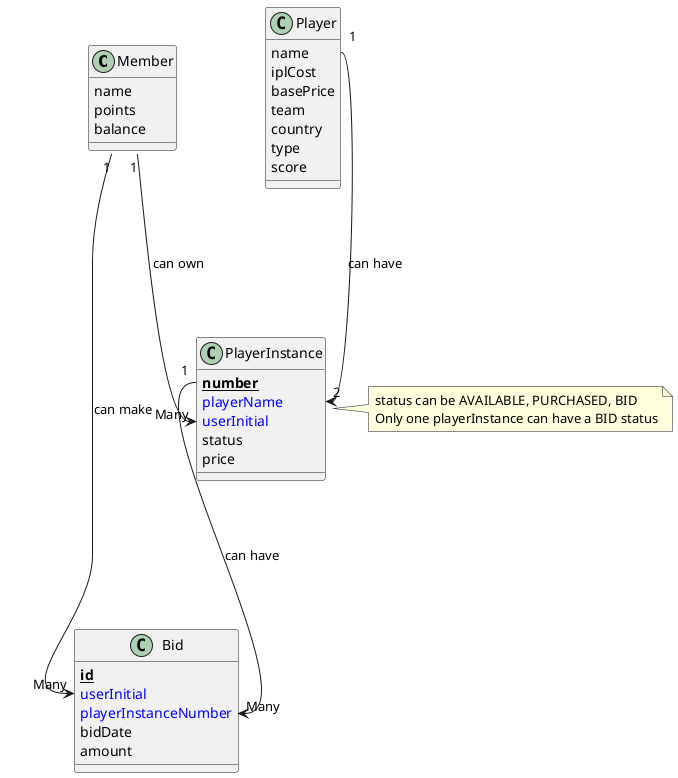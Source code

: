 @startuml
!define primary_key(x) <b><u>x</u></b>
!define foreign_key(x) <color:blue>x</color>
class Member {
    name
    points
    balance
}
class Player {
    name
    iplCost
    basePrice
    team
    country
    type
    score
}

class PlayerInstance {
    primary_key(number)
    foreign_key(playerName)
    foreign_key(userInitial)
    status
    price
}
note right
    status can be AVAILABLE, PURCHASED, BID
    Only one playerInstance can have a BID status
end note


class Bid {
    primary_key(id)
    foreign_key(userInitial)
    foreign_key(playerInstanceNumber)
    bidDate
    amount
}

Player::name "1" ---> "2" PlayerInstance::playerName : can have
Member::initial "1" ---> "Many" PlayerInstance::userInitial : can own
Member::initial "1" ---> "Many" Bid::userInitial : can make
PlayerInstance::number "1" ---> "Many" Bid::playerInstanceNumber : can have
@enduml